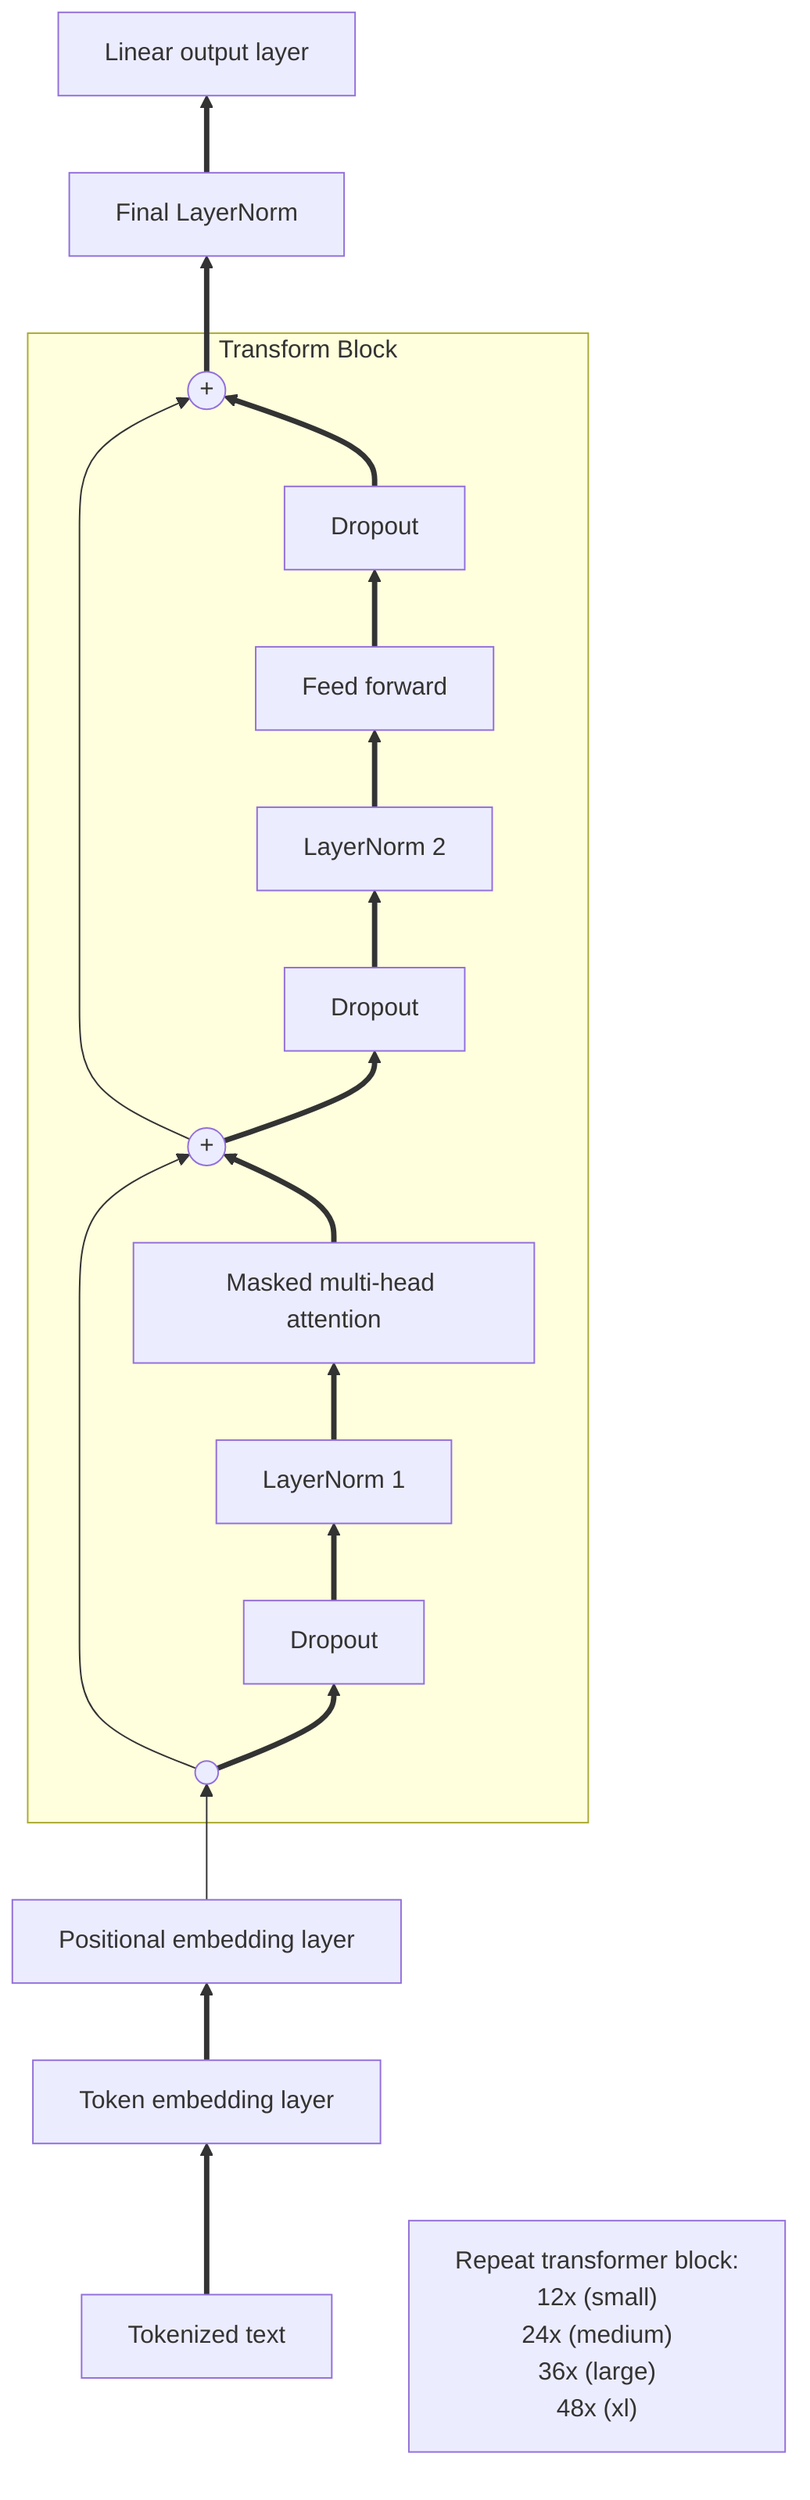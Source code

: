 flowchart BT
    T["Tokenized text"]
    TEL["Token embedding layer"]
    PEL["Positional embedding layer"]
    SC1((" "))
    D1["Dropout"]
    LN1["LayerNorm 1"]
    MHA["Masked multi-head attention"]
    D2["Dropout"]
    SC2(("+"))
    LN2["LayerNorm 2"]
    FF["Feed forward"]
    D3["Dropout"]
    SC3(("+"))
    LNF["Final LayerNorm"]
    LOL["Linear output layer"]

    T ==>  TEL 
    TEL ==>  PEL -->  SC1
    %% Group repeated transformer block
    subgraph TransformerBlock["Transform Block"]
        SC1 ==>  D1
        SC1 -->  SC2
        SC2 -->  SC3

        D1 ==>  LN1 ==>  MHA
        MHA ==>  SC2
        SC2 ==>  D2 ==>  LN2
        LN2 ==>  FF ==>  D3
        D3 ==>  SC3
    end

    SC3 ==>  LNF
    LNF ==>  LOL

Note2["Repeat transformer block:\n 12x (small)\n 24x (medium)\n 36x (large)\n 48x (xl)"]